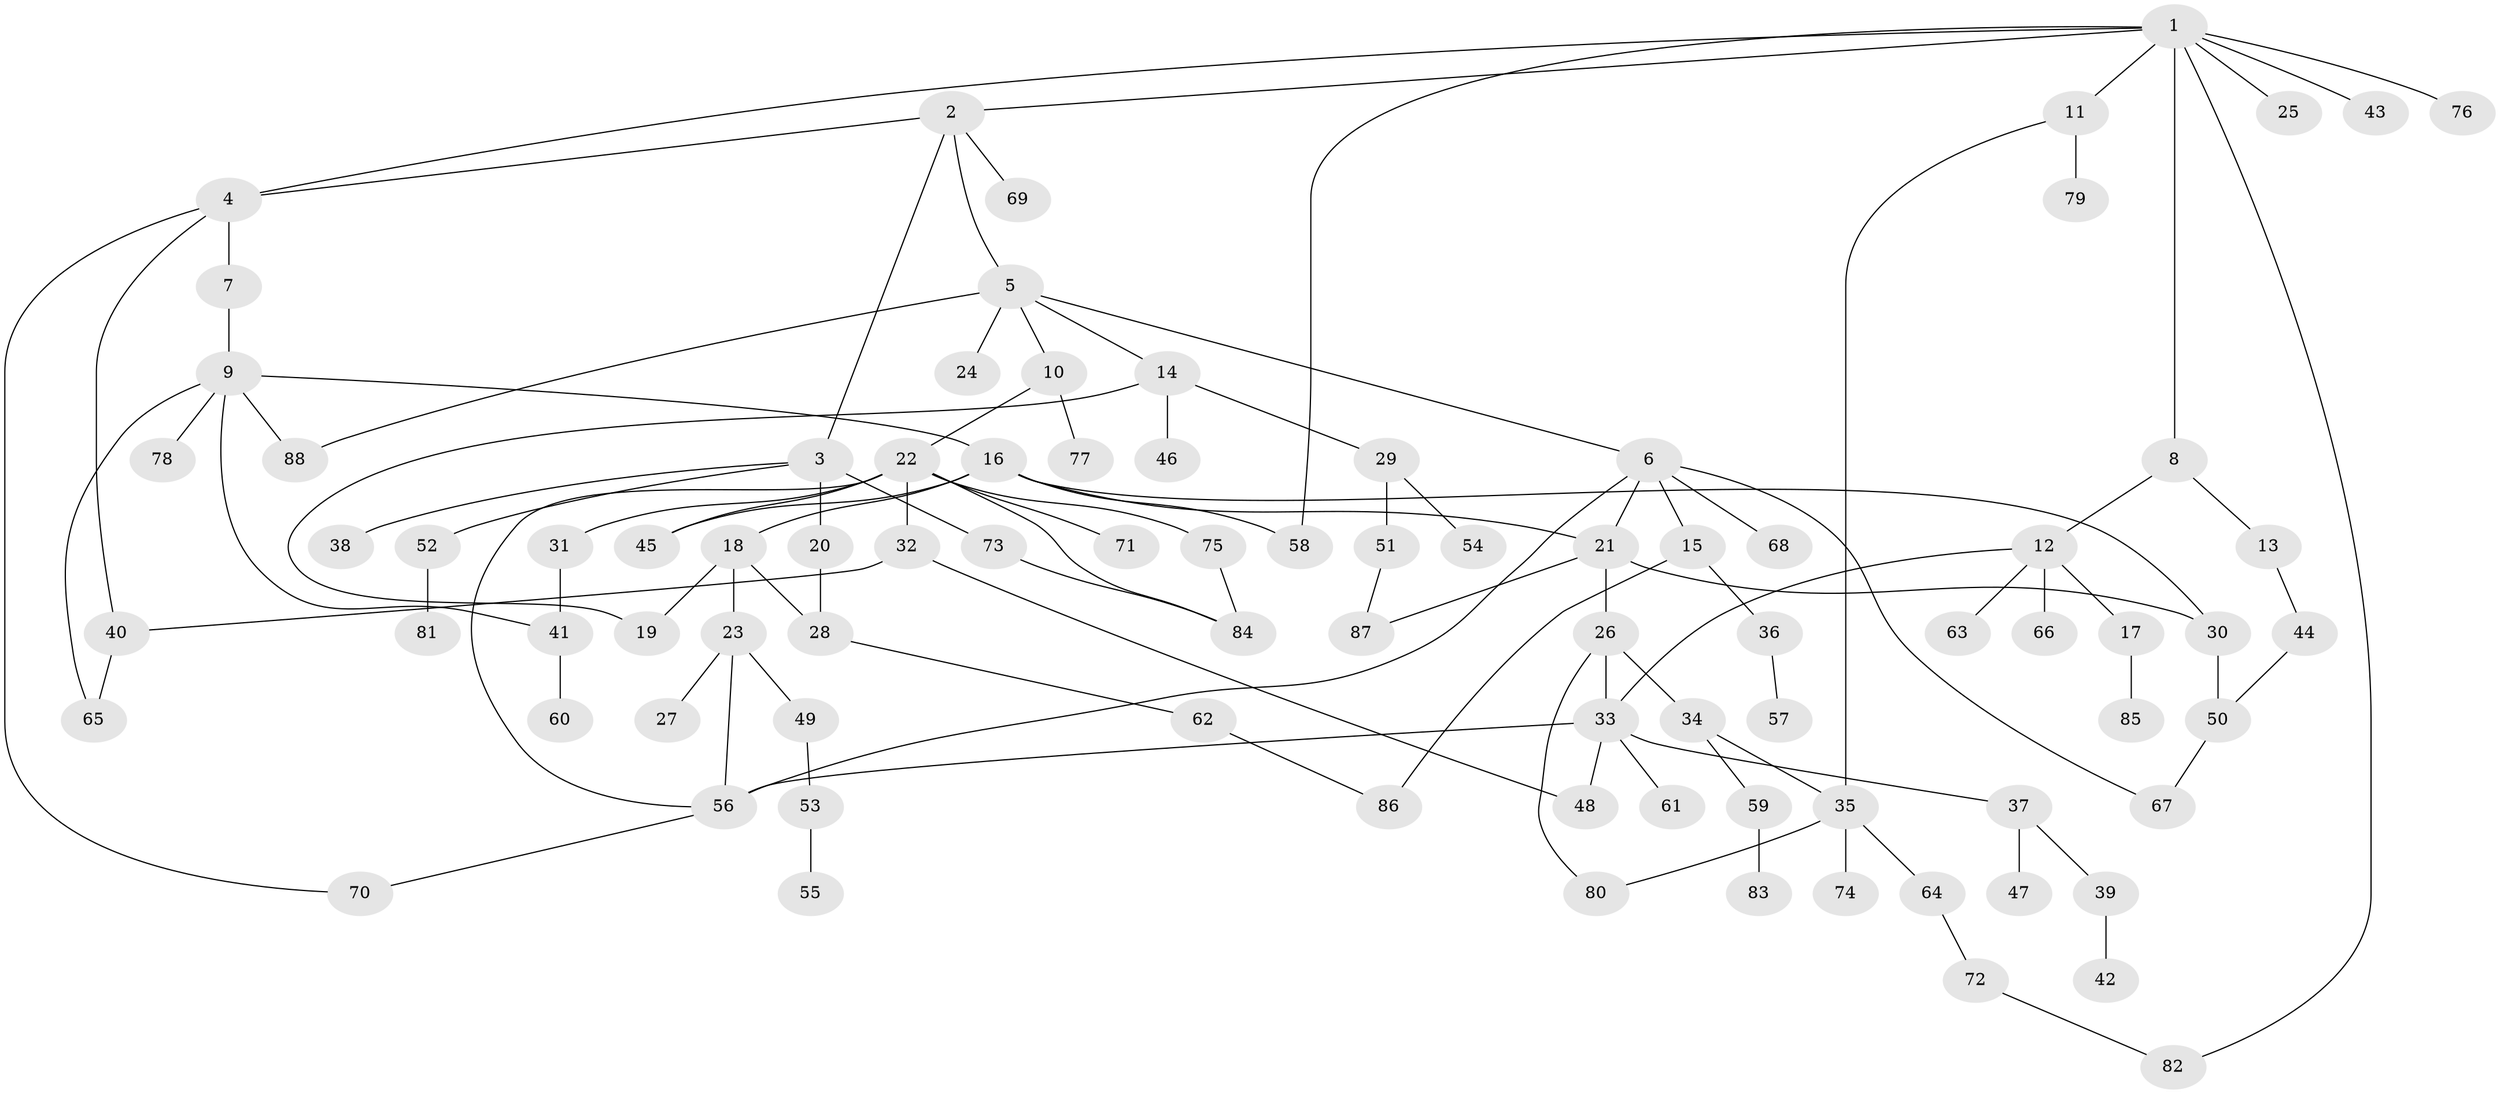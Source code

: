 // Generated by graph-tools (version 1.1) at 2025/34/03/09/25 02:34:05]
// undirected, 88 vertices, 113 edges
graph export_dot {
graph [start="1"]
  node [color=gray90,style=filled];
  1;
  2;
  3;
  4;
  5;
  6;
  7;
  8;
  9;
  10;
  11;
  12;
  13;
  14;
  15;
  16;
  17;
  18;
  19;
  20;
  21;
  22;
  23;
  24;
  25;
  26;
  27;
  28;
  29;
  30;
  31;
  32;
  33;
  34;
  35;
  36;
  37;
  38;
  39;
  40;
  41;
  42;
  43;
  44;
  45;
  46;
  47;
  48;
  49;
  50;
  51;
  52;
  53;
  54;
  55;
  56;
  57;
  58;
  59;
  60;
  61;
  62;
  63;
  64;
  65;
  66;
  67;
  68;
  69;
  70;
  71;
  72;
  73;
  74;
  75;
  76;
  77;
  78;
  79;
  80;
  81;
  82;
  83;
  84;
  85;
  86;
  87;
  88;
  1 -- 2;
  1 -- 8;
  1 -- 11;
  1 -- 25;
  1 -- 43;
  1 -- 58;
  1 -- 76;
  1 -- 4;
  1 -- 82;
  2 -- 3;
  2 -- 4;
  2 -- 5;
  2 -- 69;
  3 -- 20;
  3 -- 38;
  3 -- 52;
  3 -- 73;
  4 -- 7;
  4 -- 40;
  4 -- 70;
  5 -- 6;
  5 -- 10;
  5 -- 14;
  5 -- 24;
  5 -- 88;
  6 -- 15;
  6 -- 21;
  6 -- 67;
  6 -- 68;
  6 -- 56;
  7 -- 9;
  8 -- 12;
  8 -- 13;
  9 -- 16;
  9 -- 78;
  9 -- 88;
  9 -- 41;
  9 -- 65;
  10 -- 22;
  10 -- 77;
  11 -- 35;
  11 -- 79;
  12 -- 17;
  12 -- 63;
  12 -- 66;
  12 -- 33;
  13 -- 44;
  14 -- 19;
  14 -- 29;
  14 -- 46;
  15 -- 36;
  15 -- 86;
  16 -- 18;
  16 -- 45;
  16 -- 21;
  16 -- 30;
  16 -- 58;
  17 -- 85;
  18 -- 23;
  18 -- 28;
  18 -- 19;
  20 -- 28;
  21 -- 26;
  21 -- 30;
  21 -- 87;
  22 -- 31;
  22 -- 32;
  22 -- 71;
  22 -- 75;
  22 -- 56;
  22 -- 45;
  22 -- 84;
  23 -- 27;
  23 -- 49;
  23 -- 56;
  26 -- 33;
  26 -- 34;
  26 -- 80;
  28 -- 62;
  29 -- 51;
  29 -- 54;
  30 -- 50;
  31 -- 41;
  32 -- 48;
  32 -- 40;
  33 -- 37;
  33 -- 61;
  33 -- 56;
  33 -- 48;
  34 -- 59;
  34 -- 35;
  35 -- 64;
  35 -- 74;
  35 -- 80;
  36 -- 57;
  37 -- 39;
  37 -- 47;
  39 -- 42;
  40 -- 65;
  41 -- 60;
  44 -- 50;
  49 -- 53;
  50 -- 67;
  51 -- 87;
  52 -- 81;
  53 -- 55;
  56 -- 70;
  59 -- 83;
  62 -- 86;
  64 -- 72;
  72 -- 82;
  73 -- 84;
  75 -- 84;
}
